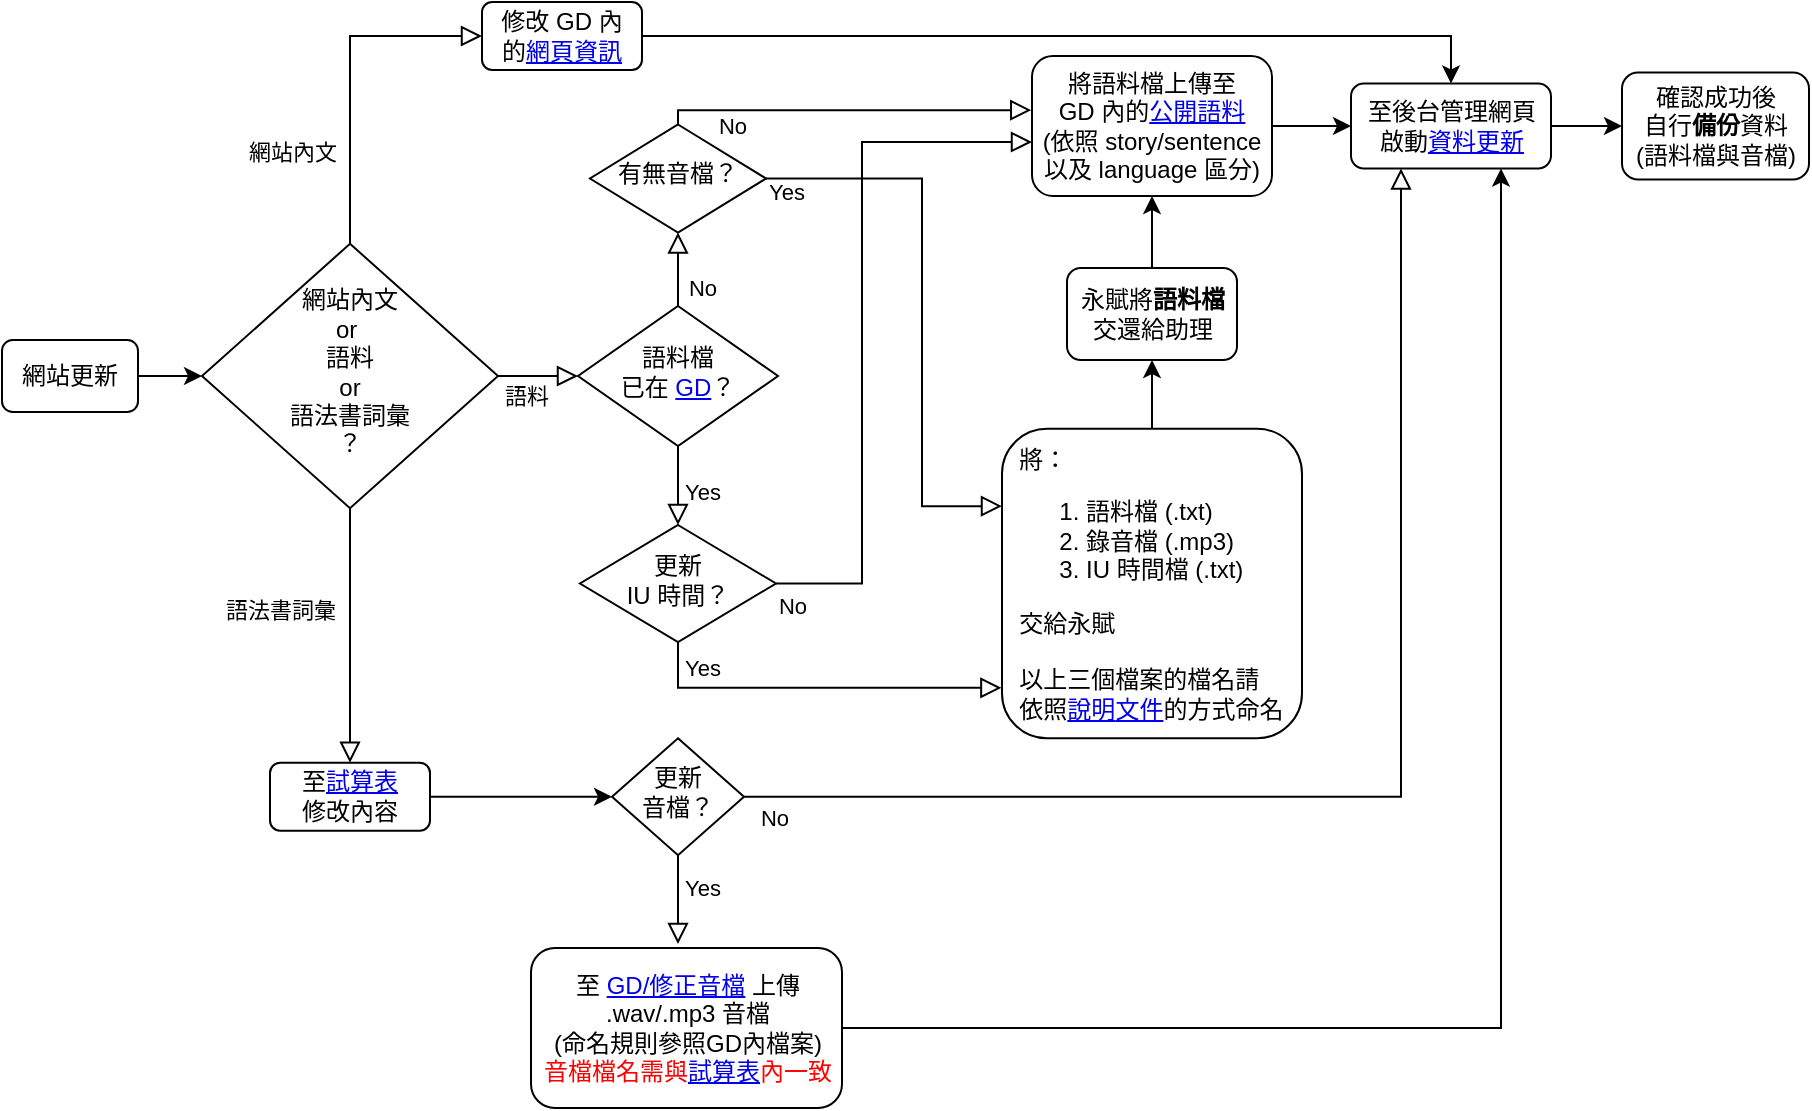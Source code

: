 <mxfile version="14.9.5" type="device"><diagram id="C5RBs43oDa-KdzZeNtuy" name="Page-1"><mxGraphModel dx="1209" dy="713" grid="1" gridSize="10" guides="1" tooltips="1" connect="1" arrows="1" fold="1" page="1" pageScale="1" pageWidth="1169" pageHeight="827" math="0" shadow="0"><root><mxCell id="WIyWlLk6GJQsqaUBKTNV-0"/><mxCell id="WIyWlLk6GJQsqaUBKTNV-1" parent="WIyWlLk6GJQsqaUBKTNV-0"/><mxCell id="WIyWlLk6GJQsqaUBKTNV-3" value="網站更新" style="rounded=1;whiteSpace=wrap;html=1;fontSize=12;glass=0;strokeWidth=1;shadow=0;" parent="WIyWlLk6GJQsqaUBKTNV-1" vertex="1"><mxGeometry y="306" width="68" height="36" as="geometry"/></mxCell><mxCell id="WIyWlLk6GJQsqaUBKTNV-4" value="Yes" style="rounded=0;html=1;jettySize=auto;orthogonalLoop=1;fontSize=11;endArrow=block;endFill=0;endSize=8;strokeWidth=1;shadow=0;labelBackgroundColor=none;edgeStyle=orthogonalEdgeStyle;exitX=0.5;exitY=1;exitDx=0;exitDy=0;" parent="WIyWlLk6GJQsqaUBKTNV-1" source="WIyWlLk6GJQsqaUBKTNV-6" target="WIyWlLk6GJQsqaUBKTNV-10" edge="1"><mxGeometry x="0.159" y="12" relative="1" as="geometry"><mxPoint as="offset"/></mxGeometry></mxCell><mxCell id="WIyWlLk6GJQsqaUBKTNV-5" value="No" style="edgeStyle=orthogonalEdgeStyle;rounded=0;html=1;jettySize=auto;orthogonalLoop=1;fontSize=11;endArrow=block;endFill=0;endSize=8;strokeWidth=1;shadow=0;labelBackgroundColor=none;exitX=0.5;exitY=0;exitDx=0;exitDy=0;entryX=0.5;entryY=1;entryDx=0;entryDy=0;" parent="WIyWlLk6GJQsqaUBKTNV-1" source="WIyWlLk6GJQsqaUBKTNV-6" target="FPayXZyICiVkKeWRvV8T-0" edge="1"><mxGeometry x="-0.486" y="-12" relative="1" as="geometry"><mxPoint as="offset"/><mxPoint x="338" y="244" as="targetPoint"/></mxGeometry></mxCell><mxCell id="WIyWlLk6GJQsqaUBKTNV-6" value="語料檔&lt;br&gt;已在 &lt;a href=&quot;https://drive.google.com/drive/folders/1anXf0owlXjyu_qc7mF-_ayNJGfo_0CiV&quot;&gt;GD&lt;/a&gt;？" style="rhombus;whiteSpace=wrap;html=1;shadow=0;fontFamily=Helvetica;fontSize=12;align=center;strokeWidth=1;spacing=6;spacingTop=-4;" parent="WIyWlLk6GJQsqaUBKTNV-1" vertex="1"><mxGeometry x="288" y="289" width="100" height="70" as="geometry"/></mxCell><mxCell id="WIyWlLk6GJQsqaUBKTNV-8" value="No" style="rounded=0;html=1;jettySize=auto;orthogonalLoop=1;fontSize=11;endArrow=block;endFill=0;endSize=8;strokeWidth=1;shadow=0;labelBackgroundColor=none;edgeStyle=orthogonalEdgeStyle;exitX=1;exitY=0.5;exitDx=0;exitDy=0;" parent="WIyWlLk6GJQsqaUBKTNV-1" source="WIyWlLk6GJQsqaUBKTNV-10" edge="1"><mxGeometry x="-0.953" y="-10" relative="1" as="geometry"><mxPoint y="1" as="offset"/><mxPoint x="515" y="207" as="targetPoint"/><Array as="points"><mxPoint x="430" y="428"/><mxPoint x="430" y="207"/><mxPoint x="515" y="207"/></Array></mxGeometry></mxCell><mxCell id="WIyWlLk6GJQsqaUBKTNV-10" value="更新&lt;br&gt;IU 時間？" style="rhombus;whiteSpace=wrap;html=1;shadow=0;fontFamily=Helvetica;fontSize=12;align=center;strokeWidth=1;spacing=6;spacingTop=-4;" parent="WIyWlLk6GJQsqaUBKTNV-1" vertex="1"><mxGeometry x="289" y="398.5" width="98" height="58.5" as="geometry"/></mxCell><mxCell id="FPayXZyICiVkKeWRvV8T-0" value="有無音檔？" style="rhombus;whiteSpace=wrap;html=1;shadow=0;fontFamily=Helvetica;fontSize=12;align=center;strokeWidth=1;spacing=6;spacingTop=-4;" parent="WIyWlLk6GJQsqaUBKTNV-1" vertex="1"><mxGeometry x="294" y="198.25" width="88" height="54" as="geometry"/></mxCell><mxCell id="5nMv0FoyYyXAODIG5buf-0" style="edgeStyle=orthogonalEdgeStyle;rounded=0;orthogonalLoop=1;jettySize=auto;html=1;exitX=0.5;exitY=0;exitDx=0;exitDy=0;entryX=0.5;entryY=1;entryDx=0;entryDy=0;" parent="WIyWlLk6GJQsqaUBKTNV-1" source="FPayXZyICiVkKeWRvV8T-2" target="FPayXZyICiVkKeWRvV8T-12" edge="1"><mxGeometry relative="1" as="geometry"/></mxCell><mxCell id="FPayXZyICiVkKeWRvV8T-2" value="&amp;nbsp; 將：&lt;br&gt;&lt;ol&gt;&lt;li&gt;語料檔 (.txt)&lt;/li&gt;&lt;li&gt;錄音檔 (.mp3)&lt;/li&gt;&lt;li&gt;IU 時間檔 (.txt)&lt;/li&gt;&lt;/ol&gt;&lt;div&gt;&amp;nbsp; 交給永賦&lt;/div&gt;&lt;div&gt;&lt;br&gt;&lt;/div&gt;&lt;div&gt;&amp;nbsp; 以上三個檔案的檔名請&lt;/div&gt;&lt;div&gt;&amp;nbsp; 依照&lt;a href=&quot;https://yongfu.name/cdocs/#/iu_file&quot;&gt;說明&lt;/a&gt;&lt;a href=&quot;https://yongfu.name/cdocs/#/iu_file&quot;&gt;文件&lt;/a&gt;的方式命名&lt;/div&gt;" style="rounded=1;whiteSpace=wrap;html=1;fontSize=12;glass=0;strokeWidth=1;shadow=0;align=left;" parent="WIyWlLk6GJQsqaUBKTNV-1" vertex="1"><mxGeometry x="500" y="350.38" width="150" height="154.75" as="geometry"/></mxCell><mxCell id="FPayXZyICiVkKeWRvV8T-8" value="Yes" style="rounded=0;html=1;jettySize=auto;orthogonalLoop=1;fontSize=11;endArrow=block;endFill=0;endSize=8;strokeWidth=1;shadow=0;labelBackgroundColor=none;edgeStyle=orthogonalEdgeStyle;entryX=-0.002;entryY=0.837;entryDx=0;entryDy=0;exitX=0.5;exitY=1;exitDx=0;exitDy=0;entryPerimeter=0;" parent="WIyWlLk6GJQsqaUBKTNV-1" source="WIyWlLk6GJQsqaUBKTNV-10" target="FPayXZyICiVkKeWRvV8T-2" edge="1"><mxGeometry x="-0.622" y="10" relative="1" as="geometry"><mxPoint as="offset"/><mxPoint x="718" y="654" as="sourcePoint"/><mxPoint x="668" y="754" as="targetPoint"/><Array as="points"><mxPoint x="338" y="480"/></Array></mxGeometry></mxCell><mxCell id="5nMv0FoyYyXAODIG5buf-1" style="edgeStyle=orthogonalEdgeStyle;rounded=0;orthogonalLoop=1;jettySize=auto;html=1;exitX=0.5;exitY=0;exitDx=0;exitDy=0;entryX=0.5;entryY=1;entryDx=0;entryDy=0;" parent="WIyWlLk6GJQsqaUBKTNV-1" source="FPayXZyICiVkKeWRvV8T-12" target="FPayXZyICiVkKeWRvV8T-15" edge="1"><mxGeometry relative="1" as="geometry"/></mxCell><mxCell id="FPayXZyICiVkKeWRvV8T-12" value="永賦將&lt;b&gt;語料檔&lt;br&gt;&lt;/b&gt;交還給助理" style="rounded=1;whiteSpace=wrap;html=1;fontSize=12;glass=0;strokeWidth=1;shadow=0;" parent="WIyWlLk6GJQsqaUBKTNV-1" vertex="1"><mxGeometry x="532.5" y="270" width="85" height="46" as="geometry"/></mxCell><mxCell id="FPayXZyICiVkKeWRvV8T-14" value="Yes" style="edgeStyle=orthogonalEdgeStyle;rounded=0;html=1;jettySize=auto;orthogonalLoop=1;fontSize=11;endArrow=block;endFill=0;endSize=8;strokeWidth=1;shadow=0;labelBackgroundColor=none;entryX=0;entryY=0.25;entryDx=0;entryDy=0;exitX=1;exitY=0.5;exitDx=0;exitDy=0;" parent="WIyWlLk6GJQsqaUBKTNV-1" source="FPayXZyICiVkKeWRvV8T-0" target="FPayXZyICiVkKeWRvV8T-2" edge="1"><mxGeometry x="-0.93" y="-7" relative="1" as="geometry"><mxPoint as="offset"/><mxPoint x="382" y="230" as="sourcePoint"/><mxPoint x="878" y="724" as="targetPoint"/><Array as="points"><mxPoint x="460" y="225"/><mxPoint x="460" y="389"/></Array></mxGeometry></mxCell><mxCell id="6t3Z8UJ7dsG1fOd0mnVM-0" style="edgeStyle=orthogonalEdgeStyle;rounded=0;orthogonalLoop=1;jettySize=auto;html=1;entryX=0;entryY=0.5;entryDx=0;entryDy=0;" parent="WIyWlLk6GJQsqaUBKTNV-1" source="FPayXZyICiVkKeWRvV8T-15" target="FPayXZyICiVkKeWRvV8T-18" edge="1"><mxGeometry relative="1" as="geometry"/></mxCell><mxCell id="FPayXZyICiVkKeWRvV8T-15" value="將語料檔上傳至 &lt;br&gt;GD 內的&lt;a href=&quot;https://drive.google.com/drive/folders/1anXf0owlXjyu_qc7mF-_ayNJGfo_0CiV&quot;&gt;公開語料&lt;/a&gt;&lt;br&gt;(依照 story/sentence&lt;br&gt;以及 language 區分)" style="rounded=1;whiteSpace=wrap;html=1;fontSize=12;glass=0;strokeWidth=1;shadow=0;" parent="WIyWlLk6GJQsqaUBKTNV-1" vertex="1"><mxGeometry x="515" y="164" width="120" height="70" as="geometry"/></mxCell><mxCell id="FPayXZyICiVkKeWRvV8T-21" style="edgeStyle=orthogonalEdgeStyle;rounded=0;orthogonalLoop=1;jettySize=auto;html=1;exitX=1;exitY=0.5;exitDx=0;exitDy=0;" parent="WIyWlLk6GJQsqaUBKTNV-1" source="FPayXZyICiVkKeWRvV8T-18" target="FPayXZyICiVkKeWRvV8T-20" edge="1"><mxGeometry relative="1" as="geometry"/></mxCell><mxCell id="FPayXZyICiVkKeWRvV8T-18" value="至後台管理網頁&lt;br&gt;啟動&lt;a href=&quot;https://cdocs.netlify.app&quot;&gt;資料更新&lt;/a&gt;" style="rounded=1;whiteSpace=wrap;html=1;fontSize=12;glass=0;strokeWidth=1;shadow=0;" parent="WIyWlLk6GJQsqaUBKTNV-1" vertex="1"><mxGeometry x="674.5" y="177.75" width="100" height="42.5" as="geometry"/></mxCell><mxCell id="FPayXZyICiVkKeWRvV8T-20" value="確認成功後&lt;br&gt;自行&lt;b&gt;備份&lt;/b&gt;資料&lt;br&gt;(語料檔與音檔)" style="rounded=1;whiteSpace=wrap;html=1;fontSize=12;glass=0;strokeWidth=1;shadow=0;" parent="WIyWlLk6GJQsqaUBKTNV-1" vertex="1"><mxGeometry x="810" y="172.25" width="93.5" height="53.5" as="geometry"/></mxCell><mxCell id="QLcFc2xY9KP1BZmNwTwl-2" value="" style="edgeStyle=orthogonalEdgeStyle;rounded=0;orthogonalLoop=1;jettySize=auto;exitX=0.5;exitY=1;exitDx=0;exitDy=0;entryX=0.5;entryY=0;entryDx=0;entryDy=0;endArrow=block;endFill=0;strokeWidth=1;endSize=8;html=1;" edge="1" parent="WIyWlLk6GJQsqaUBKTNV-1" source="FPayXZyICiVkKeWRvV8T-24" target="QLcFc2xY9KP1BZmNwTwl-8"><mxGeometry relative="1" as="geometry"><mxPoint x="174" y="490" as="targetPoint"/></mxGeometry></mxCell><mxCell id="FPayXZyICiVkKeWRvV8T-24" value="網站內文&lt;br&gt;or&amp;nbsp;&lt;br&gt;語料&lt;br&gt;or&lt;br&gt;語法書詞彙&lt;br&gt;？" style="rhombus;whiteSpace=wrap;html=1;shadow=0;fontFamily=Helvetica;fontSize=12;align=center;strokeWidth=1;spacing=6;spacingTop=-4;" parent="WIyWlLk6GJQsqaUBKTNV-1" vertex="1"><mxGeometry x="100" y="257.88" width="148" height="132.25" as="geometry"/></mxCell><mxCell id="FPayXZyICiVkKeWRvV8T-27" value="語料" style="edgeStyle=orthogonalEdgeStyle;rounded=0;html=1;jettySize=auto;orthogonalLoop=1;fontSize=11;endArrow=block;endFill=0;endSize=8;strokeWidth=1;shadow=0;labelBackgroundColor=none;exitX=1;exitY=0.5;exitDx=0;exitDy=0;entryX=0;entryY=0.5;entryDx=0;entryDy=0;" parent="WIyWlLk6GJQsqaUBKTNV-1" source="FPayXZyICiVkKeWRvV8T-24" target="WIyWlLk6GJQsqaUBKTNV-6" edge="1"><mxGeometry x="-0.333" y="-10" relative="1" as="geometry"><mxPoint as="offset"/><mxPoint x="868" y="484" as="sourcePoint"/><mxPoint x="468" y="454" as="targetPoint"/><Array as="points"><mxPoint x="268" y="324"/><mxPoint x="268" y="324"/></Array></mxGeometry></mxCell><mxCell id="FPayXZyICiVkKeWRvV8T-28" value="網站內文" style="edgeStyle=orthogonalEdgeStyle;rounded=0;html=1;jettySize=auto;orthogonalLoop=1;fontSize=11;endArrow=block;endFill=0;endSize=8;strokeWidth=1;shadow=0;labelBackgroundColor=none;exitX=0.5;exitY=0;exitDx=0;exitDy=0;entryX=0;entryY=0.5;entryDx=0;entryDy=0;" parent="WIyWlLk6GJQsqaUBKTNV-1" source="FPayXZyICiVkKeWRvV8T-24" target="6t3Z8UJ7dsG1fOd0mnVM-1" edge="1"><mxGeometry x="-0.456" y="29" relative="1" as="geometry"><mxPoint as="offset"/><mxPoint x="998" y="504" as="sourcePoint"/><mxPoint x="270" y="154" as="targetPoint"/><Array as="points"><mxPoint x="174" y="154"/></Array></mxGeometry></mxCell><mxCell id="FPayXZyICiVkKeWRvV8T-29" style="edgeStyle=orthogonalEdgeStyle;rounded=0;orthogonalLoop=1;jettySize=auto;html=1;exitX=1;exitY=0.5;exitDx=0;exitDy=0;entryX=0;entryY=0.5;entryDx=0;entryDy=0;" parent="WIyWlLk6GJQsqaUBKTNV-1" source="WIyWlLk6GJQsqaUBKTNV-3" target="FPayXZyICiVkKeWRvV8T-24" edge="1"><mxGeometry relative="1" as="geometry"><mxPoint x="918" y="374" as="sourcePoint"/><mxPoint x="298" y="189" as="targetPoint"/></mxGeometry></mxCell><mxCell id="5nMv0FoyYyXAODIG5buf-5" style="edgeStyle=orthogonalEdgeStyle;rounded=0;orthogonalLoop=1;jettySize=auto;html=1;exitX=1;exitY=0.5;exitDx=0;exitDy=0;entryX=0.5;entryY=0;entryDx=0;entryDy=0;" parent="WIyWlLk6GJQsqaUBKTNV-1" source="6t3Z8UJ7dsG1fOd0mnVM-1" target="FPayXZyICiVkKeWRvV8T-18" edge="1"><mxGeometry relative="1" as="geometry"/></mxCell><mxCell id="6t3Z8UJ7dsG1fOd0mnVM-1" value="修改 GD 內&lt;br&gt;的&lt;a href=&quot;https://drive.google.com/drive/folders/1wRviM4yVvQySP2JG5r5a2aBBw4z8uj6q&quot;&gt;網頁資訊&lt;/a&gt;" style="rounded=1;whiteSpace=wrap;html=1;fontSize=12;glass=0;strokeWidth=1;shadow=0;" parent="WIyWlLk6GJQsqaUBKTNV-1" vertex="1"><mxGeometry x="240" y="137" width="80" height="34" as="geometry"/></mxCell><mxCell id="6t3Z8UJ7dsG1fOd0mnVM-3" value="No" style="edgeStyle=orthogonalEdgeStyle;rounded=0;html=1;jettySize=auto;orthogonalLoop=1;fontSize=11;endArrow=block;endFill=0;endSize=8;strokeWidth=1;shadow=0;labelBackgroundColor=none;exitX=0.5;exitY=0;exitDx=0;exitDy=0;entryX=-0.003;entryY=0.387;entryDx=0;entryDy=0;entryPerimeter=0;" parent="WIyWlLk6GJQsqaUBKTNV-1" source="FPayXZyICiVkKeWRvV8T-0" target="FPayXZyICiVkKeWRvV8T-15" edge="1"><mxGeometry x="-0.626" y="-8" relative="1" as="geometry"><mxPoint as="offset"/><mxPoint x="398" y="214" as="sourcePoint"/><mxPoint x="516" y="170" as="targetPoint"/><Array as="points"><mxPoint x="338" y="191"/></Array></mxGeometry></mxCell><mxCell id="QLcFc2xY9KP1BZmNwTwl-5" value="&lt;div style=&quot;text-align: center&quot;&gt;&lt;span style=&quot;font-size: 11px&quot;&gt;&lt;font face=&quot;helvetica&quot;&gt;語法書詞彙&lt;/font&gt;&lt;/span&gt;&lt;/div&gt;" style="text;whiteSpace=wrap;html=1;" vertex="1" parent="WIyWlLk6GJQsqaUBKTNV-1"><mxGeometry x="110" y="427" width="60" height="30" as="geometry"/></mxCell><mxCell id="QLcFc2xY9KP1BZmNwTwl-6" value="更新&lt;br&gt;音檔？" style="rhombus;whiteSpace=wrap;html=1;shadow=0;fontFamily=Helvetica;fontSize=12;align=center;strokeWidth=1;spacing=6;spacingTop=-4;" vertex="1" parent="WIyWlLk6GJQsqaUBKTNV-1"><mxGeometry x="305" y="505.13" width="66" height="58.5" as="geometry"/></mxCell><mxCell id="QLcFc2xY9KP1BZmNwTwl-8" value="至&lt;a href=&quot;https://docs.google.com/spreadsheets/d/1e9SWmw0huaCxw80lVLAGJd9DuFs1YClny1eMO2fP7fk&quot;&gt;試算表&lt;/a&gt;&lt;br&gt;修改內容" style="rounded=1;whiteSpace=wrap;html=1;fontSize=12;glass=0;strokeWidth=1;shadow=0;" vertex="1" parent="WIyWlLk6GJQsqaUBKTNV-1"><mxGeometry x="134" y="517.38" width="80" height="34" as="geometry"/></mxCell><mxCell id="QLcFc2xY9KP1BZmNwTwl-9" value="至 &lt;a href=&quot;https://drive.google.com/drive/u/0/folders/15d-UfxcWZc1lwhQiUrgGAK3qaJ5uJgXL&quot;&gt;GD/修正音檔&lt;/a&gt;&amp;nbsp;上傳 .wav/.mp3 音檔&lt;br&gt;(命名規則參照GD內檔案)&lt;br&gt;&lt;font color=&quot;#ff0000&quot;&gt;音檔檔名需與&lt;a href=&quot;https://docs.google.com/spreadsheets/d/1e9SWmw0huaCxw80lVLAGJd9DuFs1YClny1eMO2fP7fk&quot;&gt;試算表&lt;/a&gt;內一致&lt;/font&gt;" style="rounded=1;whiteSpace=wrap;html=1;fontSize=12;glass=0;strokeWidth=1;shadow=0;align=center;" vertex="1" parent="WIyWlLk6GJQsqaUBKTNV-1"><mxGeometry x="264.5" y="610" width="155.5" height="80" as="geometry"/></mxCell><mxCell id="QLcFc2xY9KP1BZmNwTwl-12" value="Yes" style="rounded=0;html=1;jettySize=auto;orthogonalLoop=1;fontSize=11;endArrow=block;endFill=0;endSize=8;strokeWidth=1;shadow=0;labelBackgroundColor=none;edgeStyle=orthogonalEdgeStyle;exitX=0.5;exitY=1;exitDx=0;exitDy=0;" edge="1" parent="WIyWlLk6GJQsqaUBKTNV-1" source="QLcFc2xY9KP1BZmNwTwl-6"><mxGeometry x="-0.262" y="12" relative="1" as="geometry"><mxPoint as="offset"/><mxPoint x="440" y="585" as="sourcePoint"/><mxPoint x="338" y="608" as="targetPoint"/><Array as="points"><mxPoint x="338" y="580"/><mxPoint x="338" y="580"/></Array></mxGeometry></mxCell><mxCell id="QLcFc2xY9KP1BZmNwTwl-13" style="edgeStyle=orthogonalEdgeStyle;rounded=0;orthogonalLoop=1;jettySize=auto;html=1;exitX=1;exitY=0.5;exitDx=0;exitDy=0;entryX=0.75;entryY=1;entryDx=0;entryDy=0;" edge="1" parent="WIyWlLk6GJQsqaUBKTNV-1" source="QLcFc2xY9KP1BZmNwTwl-9" target="FPayXZyICiVkKeWRvV8T-18"><mxGeometry relative="1" as="geometry"><mxPoint x="330" y="164" as="sourcePoint"/><mxPoint x="734.5" y="187.75" as="targetPoint"/></mxGeometry></mxCell><mxCell id="QLcFc2xY9KP1BZmNwTwl-14" style="edgeStyle=orthogonalEdgeStyle;rounded=0;orthogonalLoop=1;jettySize=auto;html=1;exitX=1;exitY=0.5;exitDx=0;exitDy=0;entryX=0;entryY=0.5;entryDx=0;entryDy=0;" edge="1" parent="WIyWlLk6GJQsqaUBKTNV-1" source="QLcFc2xY9KP1BZmNwTwl-8" target="QLcFc2xY9KP1BZmNwTwl-6"><mxGeometry relative="1" as="geometry"><mxPoint x="330" y="164" as="sourcePoint"/><mxPoint x="300" y="534" as="targetPoint"/></mxGeometry></mxCell><mxCell id="QLcFc2xY9KP1BZmNwTwl-15" value="No" style="rounded=0;html=1;jettySize=auto;orthogonalLoop=1;fontSize=11;endArrow=block;endFill=0;endSize=8;strokeWidth=1;shadow=0;labelBackgroundColor=none;edgeStyle=orthogonalEdgeStyle;exitX=1;exitY=0.5;exitDx=0;exitDy=0;entryX=0.25;entryY=1;entryDx=0;entryDy=0;" edge="1" parent="WIyWlLk6GJQsqaUBKTNV-1" source="QLcFc2xY9KP1BZmNwTwl-6" target="FPayXZyICiVkKeWRvV8T-18"><mxGeometry x="-0.953" y="-10" relative="1" as="geometry"><mxPoint y="1" as="offset"/><mxPoint x="525" y="217" as="targetPoint"/><Array as="points"><mxPoint x="700" y="534"/></Array><mxPoint x="397" y="437.75" as="sourcePoint"/></mxGeometry></mxCell></root></mxGraphModel></diagram></mxfile>